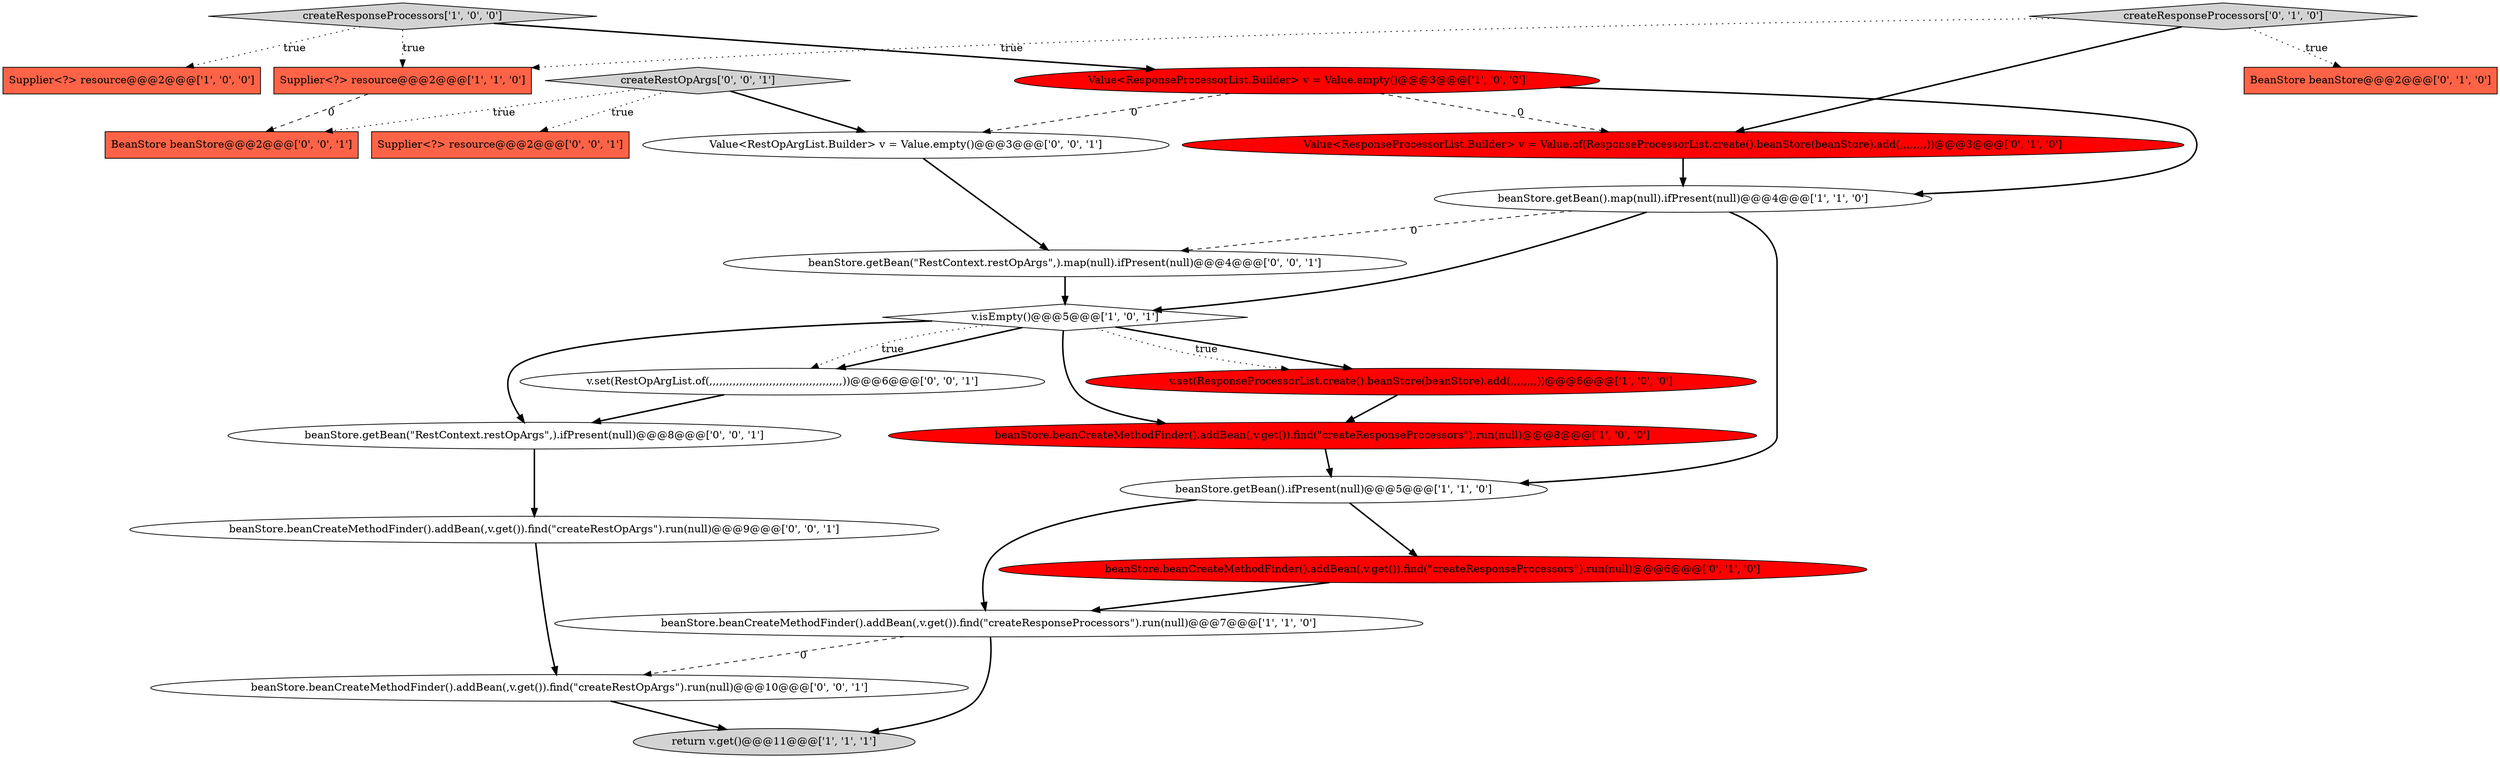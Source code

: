 digraph {
4 [style = filled, label = "createResponseProcessors['1', '0', '0']", fillcolor = lightgray, shape = diamond image = "AAA0AAABBB1BBB"];
13 [style = filled, label = "createResponseProcessors['0', '1', '0']", fillcolor = lightgray, shape = diamond image = "AAA0AAABBB2BBB"];
9 [style = filled, label = "beanStore.getBean().ifPresent(null)@@@5@@@['1', '1', '0']", fillcolor = white, shape = ellipse image = "AAA0AAABBB1BBB"];
0 [style = filled, label = "beanStore.getBean().map(null).ifPresent(null)@@@4@@@['1', '1', '0']", fillcolor = white, shape = ellipse image = "AAA0AAABBB1BBB"];
1 [style = filled, label = "v.isEmpty()@@@5@@@['1', '0', '1']", fillcolor = white, shape = diamond image = "AAA0AAABBB1BBB"];
12 [style = filled, label = "Value<ResponseProcessorList.Builder> v = Value.of(ResponseProcessorList.create().beanStore(beanStore).add(,,,,,,,,))@@@3@@@['0', '1', '0']", fillcolor = red, shape = ellipse image = "AAA1AAABBB2BBB"];
23 [style = filled, label = "beanStore.beanCreateMethodFinder().addBean(,v.get()).find(\"createRestOpArgs\").run(null)@@@10@@@['0', '0', '1']", fillcolor = white, shape = ellipse image = "AAA0AAABBB3BBB"];
20 [style = filled, label = "BeanStore beanStore@@@2@@@['0', '0', '1']", fillcolor = tomato, shape = box image = "AAA0AAABBB3BBB"];
5 [style = filled, label = "return v.get()@@@11@@@['1', '1', '1']", fillcolor = lightgray, shape = ellipse image = "AAA0AAABBB1BBB"];
3 [style = filled, label = "Supplier<?> resource@@@2@@@['1', '0', '0']", fillcolor = tomato, shape = box image = "AAA0AAABBB1BBB"];
21 [style = filled, label = "Value<RestOpArgList.Builder> v = Value.empty()@@@3@@@['0', '0', '1']", fillcolor = white, shape = ellipse image = "AAA0AAABBB3BBB"];
18 [style = filled, label = "v.set(RestOpArgList.of(,,,,,,,,,,,,,,,,,,,,,,,,,,,,,,,,,,,,,,,,))@@@6@@@['0', '0', '1']", fillcolor = white, shape = ellipse image = "AAA0AAABBB3BBB"];
14 [style = filled, label = "BeanStore beanStore@@@2@@@['0', '1', '0']", fillcolor = tomato, shape = box image = "AAA0AAABBB2BBB"];
8 [style = filled, label = "beanStore.beanCreateMethodFinder().addBean(,v.get()).find(\"createResponseProcessors\").run(null)@@@7@@@['1', '1', '0']", fillcolor = white, shape = ellipse image = "AAA0AAABBB1BBB"];
2 [style = filled, label = "v.set(ResponseProcessorList.create().beanStore(beanStore).add(,,,,,,,,))@@@6@@@['1', '0', '0']", fillcolor = red, shape = ellipse image = "AAA1AAABBB1BBB"];
11 [style = filled, label = "beanStore.beanCreateMethodFinder().addBean(,v.get()).find(\"createResponseProcessors\").run(null)@@@6@@@['0', '1', '0']", fillcolor = red, shape = ellipse image = "AAA1AAABBB2BBB"];
22 [style = filled, label = "createRestOpArgs['0', '0', '1']", fillcolor = lightgray, shape = diamond image = "AAA0AAABBB3BBB"];
6 [style = filled, label = "Supplier<?> resource@@@2@@@['1', '1', '0']", fillcolor = tomato, shape = box image = "AAA0AAABBB1BBB"];
16 [style = filled, label = "beanStore.beanCreateMethodFinder().addBean(,v.get()).find(\"createRestOpArgs\").run(null)@@@9@@@['0', '0', '1']", fillcolor = white, shape = ellipse image = "AAA0AAABBB3BBB"];
10 [style = filled, label = "Value<ResponseProcessorList.Builder> v = Value.empty()@@@3@@@['1', '0', '0']", fillcolor = red, shape = ellipse image = "AAA1AAABBB1BBB"];
19 [style = filled, label = "beanStore.getBean(\"RestContext.restOpArgs\",).map(null).ifPresent(null)@@@4@@@['0', '0', '1']", fillcolor = white, shape = ellipse image = "AAA0AAABBB3BBB"];
17 [style = filled, label = "Supplier<?> resource@@@2@@@['0', '0', '1']", fillcolor = tomato, shape = box image = "AAA0AAABBB3BBB"];
7 [style = filled, label = "beanStore.beanCreateMethodFinder().addBean(,v.get()).find(\"createResponseProcessors\").run(null)@@@8@@@['1', '0', '0']", fillcolor = red, shape = ellipse image = "AAA1AAABBB1BBB"];
15 [style = filled, label = "beanStore.getBean(\"RestContext.restOpArgs\",).ifPresent(null)@@@8@@@['0', '0', '1']", fillcolor = white, shape = ellipse image = "AAA0AAABBB3BBB"];
4->6 [style = dotted, label="true"];
13->6 [style = dotted, label="true"];
4->10 [style = bold, label=""];
0->9 [style = bold, label=""];
10->21 [style = dashed, label="0"];
9->11 [style = bold, label=""];
23->5 [style = bold, label=""];
21->19 [style = bold, label=""];
6->20 [style = dashed, label="0"];
0->19 [style = dashed, label="0"];
1->15 [style = bold, label=""];
18->15 [style = bold, label=""];
10->12 [style = dashed, label="0"];
22->21 [style = bold, label=""];
1->18 [style = bold, label=""];
16->23 [style = bold, label=""];
9->8 [style = bold, label=""];
15->16 [style = bold, label=""];
12->0 [style = bold, label=""];
1->7 [style = bold, label=""];
1->18 [style = dotted, label="true"];
7->9 [style = bold, label=""];
19->1 [style = bold, label=""];
13->12 [style = bold, label=""];
4->3 [style = dotted, label="true"];
22->20 [style = dotted, label="true"];
8->5 [style = bold, label=""];
0->1 [style = bold, label=""];
10->0 [style = bold, label=""];
11->8 [style = bold, label=""];
22->17 [style = dotted, label="true"];
1->2 [style = bold, label=""];
2->7 [style = bold, label=""];
1->2 [style = dotted, label="true"];
13->14 [style = dotted, label="true"];
8->23 [style = dashed, label="0"];
}
